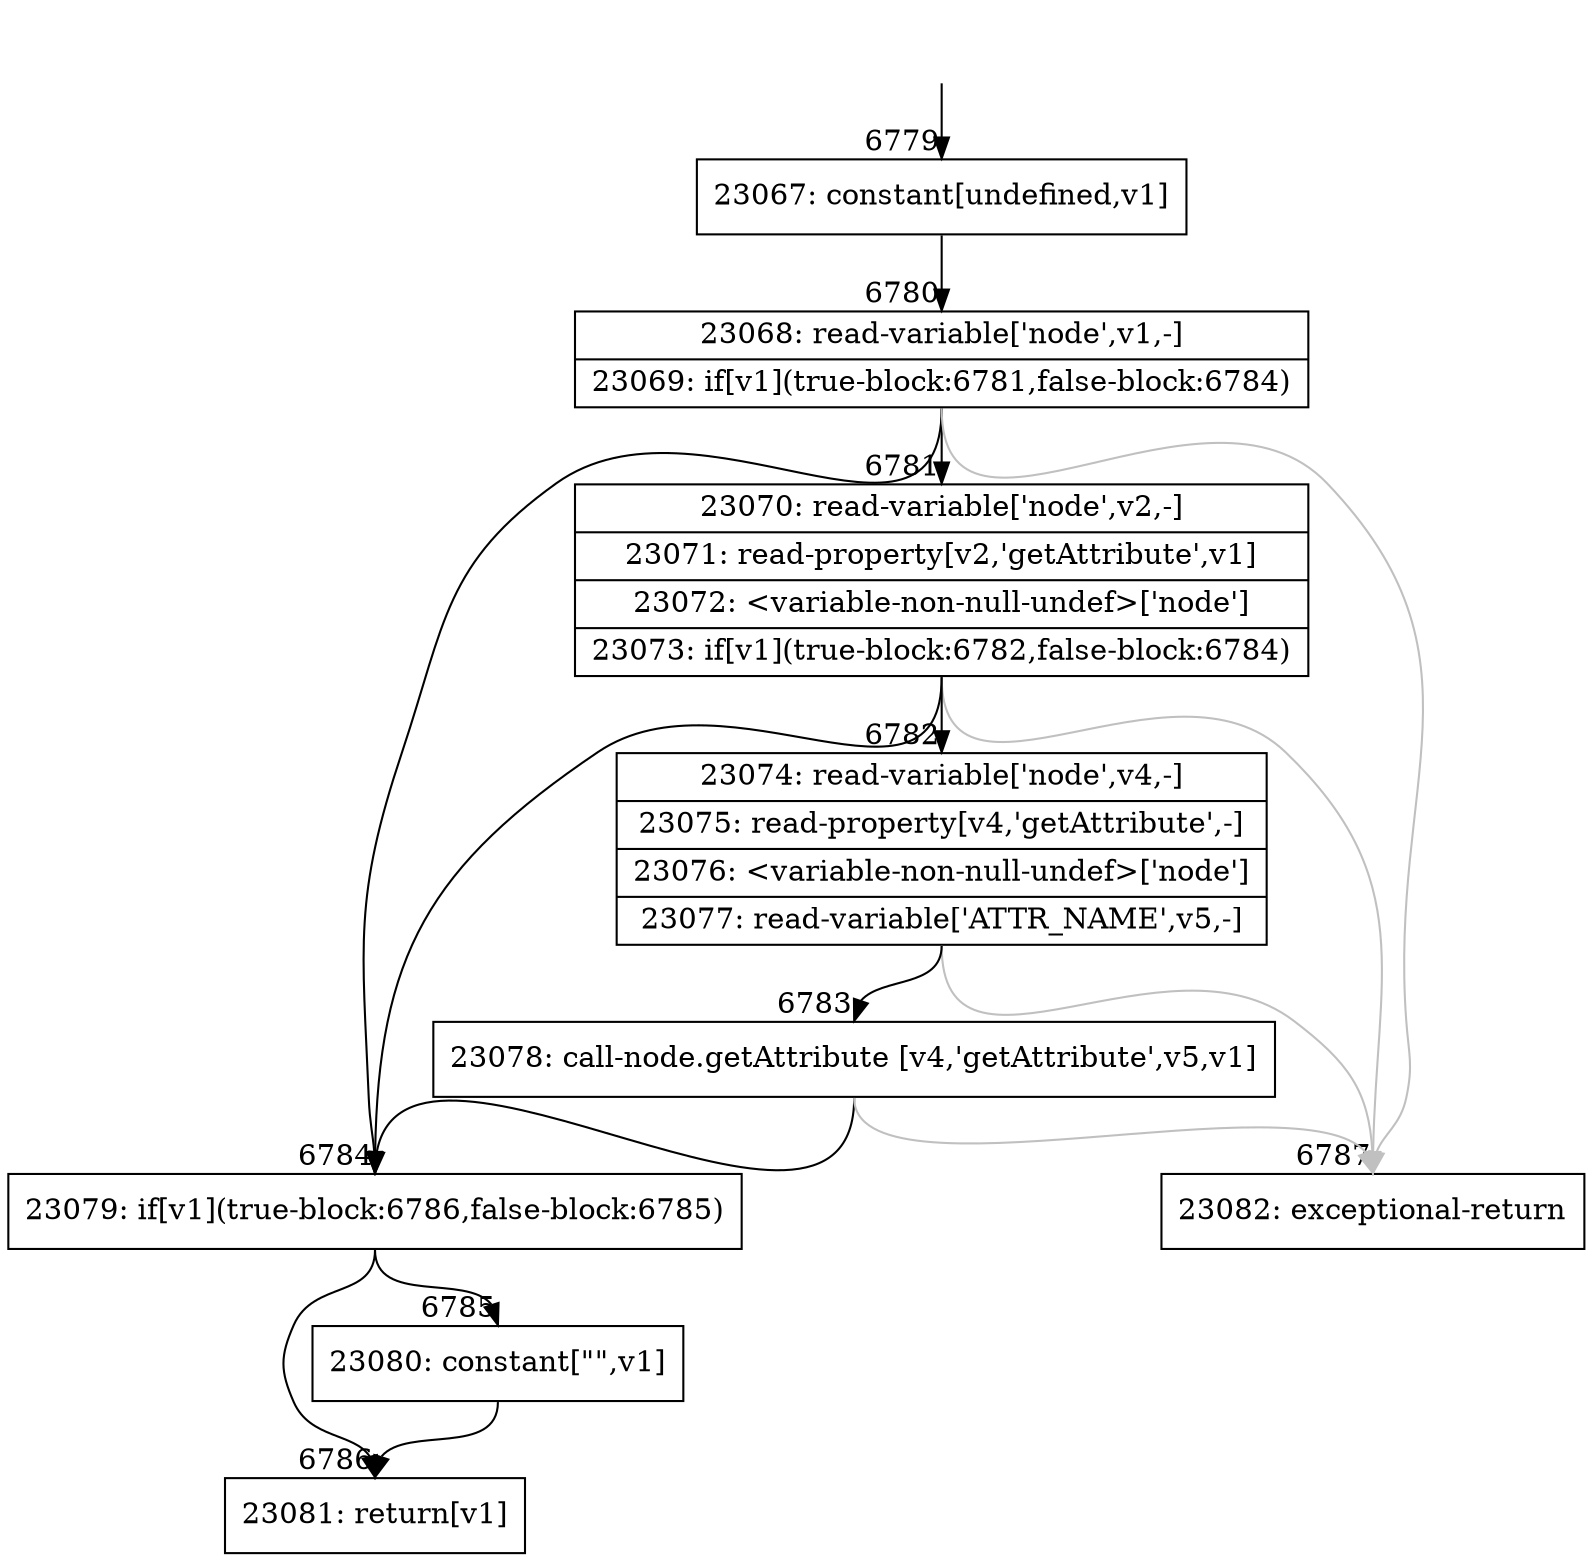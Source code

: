 digraph {
rankdir="TD"
BB_entry471[shape=none,label=""];
BB_entry471 -> BB6779 [tailport=s, headport=n, headlabel="    6779"]
BB6779 [shape=record label="{23067: constant[undefined,v1]}" ] 
BB6779 -> BB6780 [tailport=s, headport=n, headlabel="      6780"]
BB6780 [shape=record label="{23068: read-variable['node',v1,-]|23069: if[v1](true-block:6781,false-block:6784)}" ] 
BB6780 -> BB6784 [tailport=s, headport=n, headlabel="      6784"]
BB6780 -> BB6781 [tailport=s, headport=n, headlabel="      6781"]
BB6780 -> BB6787 [tailport=s, headport=n, color=gray, headlabel="      6787"]
BB6781 [shape=record label="{23070: read-variable['node',v2,-]|23071: read-property[v2,'getAttribute',v1]|23072: \<variable-non-null-undef\>['node']|23073: if[v1](true-block:6782,false-block:6784)}" ] 
BB6781 -> BB6784 [tailport=s, headport=n]
BB6781 -> BB6782 [tailport=s, headport=n, headlabel="      6782"]
BB6781 -> BB6787 [tailport=s, headport=n, color=gray]
BB6782 [shape=record label="{23074: read-variable['node',v4,-]|23075: read-property[v4,'getAttribute',-]|23076: \<variable-non-null-undef\>['node']|23077: read-variable['ATTR_NAME',v5,-]}" ] 
BB6782 -> BB6783 [tailport=s, headport=n, headlabel="      6783"]
BB6782 -> BB6787 [tailport=s, headport=n, color=gray]
BB6783 [shape=record label="{23078: call-node.getAttribute [v4,'getAttribute',v5,v1]}" ] 
BB6783 -> BB6784 [tailport=s, headport=n]
BB6783 -> BB6787 [tailport=s, headport=n, color=gray]
BB6784 [shape=record label="{23079: if[v1](true-block:6786,false-block:6785)}" ] 
BB6784 -> BB6786 [tailport=s, headport=n, headlabel="      6786"]
BB6784 -> BB6785 [tailport=s, headport=n, headlabel="      6785"]
BB6785 [shape=record label="{23080: constant[\"\",v1]}" ] 
BB6785 -> BB6786 [tailport=s, headport=n]
BB6786 [shape=record label="{23081: return[v1]}" ] 
BB6787 [shape=record label="{23082: exceptional-return}" ] 
//#$~ 11910
}
